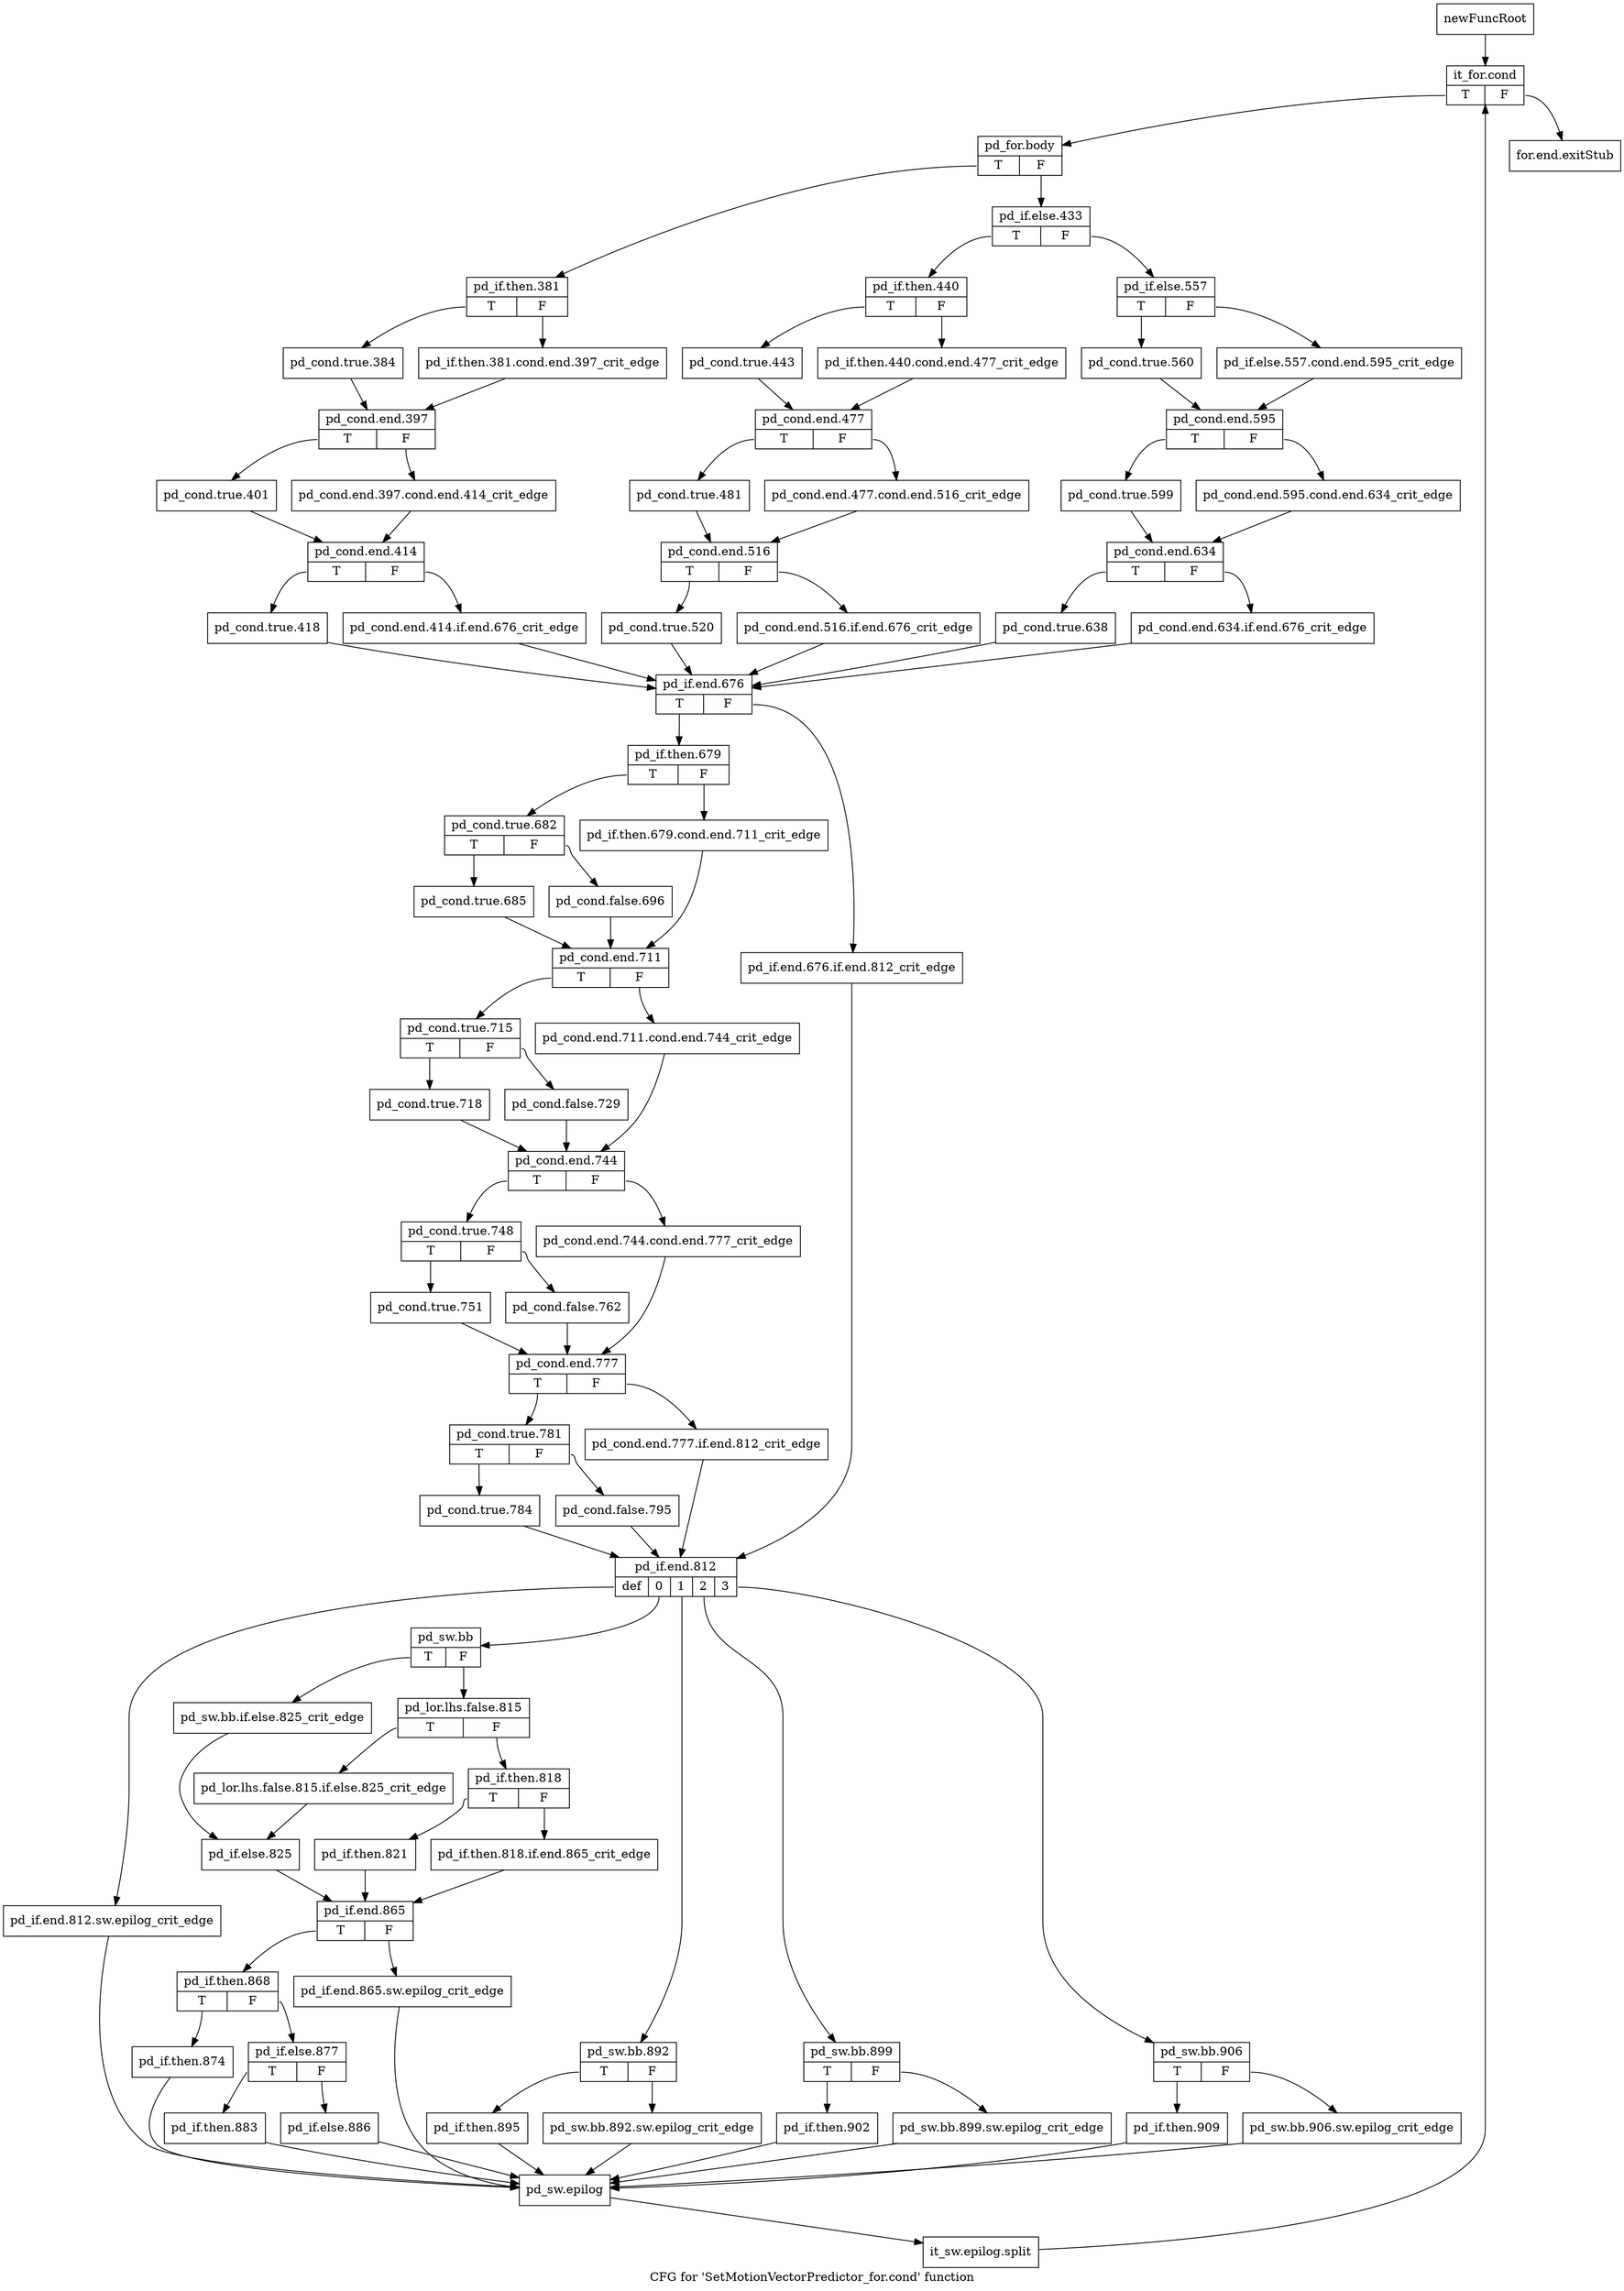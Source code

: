 digraph "CFG for 'SetMotionVectorPredictor_for.cond' function" {
	label="CFG for 'SetMotionVectorPredictor_for.cond' function";

	Node0x2889ea0 [shape=record,label="{newFuncRoot}"];
	Node0x2889ea0 -> Node0x2889f40;
	Node0x2889ef0 [shape=record,label="{for.end.exitStub}"];
	Node0x2889f40 [shape=record,label="{it_for.cond|{<s0>T|<s1>F}}"];
	Node0x2889f40:s0 -> Node0x2889f90;
	Node0x2889f40:s1 -> Node0x2889ef0;
	Node0x2889f90 [shape=record,label="{pd_for.body|{<s0>T|<s1>F}}"];
	Node0x2889f90:s0 -> Node0x288a5d0;
	Node0x2889f90:s1 -> Node0x2889fe0;
	Node0x2889fe0 [shape=record,label="{pd_if.else.433|{<s0>T|<s1>F}}"];
	Node0x2889fe0:s0 -> Node0x288a300;
	Node0x2889fe0:s1 -> Node0x288a030;
	Node0x288a030 [shape=record,label="{pd_if.else.557|{<s0>T|<s1>F}}"];
	Node0x288a030:s0 -> Node0x288a0d0;
	Node0x288a030:s1 -> Node0x288a080;
	Node0x288a080 [shape=record,label="{pd_if.else.557.cond.end.595_crit_edge}"];
	Node0x288a080 -> Node0x288a120;
	Node0x288a0d0 [shape=record,label="{pd_cond.true.560}"];
	Node0x288a0d0 -> Node0x288a120;
	Node0x288a120 [shape=record,label="{pd_cond.end.595|{<s0>T|<s1>F}}"];
	Node0x288a120:s0 -> Node0x288a1c0;
	Node0x288a120:s1 -> Node0x288a170;
	Node0x288a170 [shape=record,label="{pd_cond.end.595.cond.end.634_crit_edge}"];
	Node0x288a170 -> Node0x288a210;
	Node0x288a1c0 [shape=record,label="{pd_cond.true.599}"];
	Node0x288a1c0 -> Node0x288a210;
	Node0x288a210 [shape=record,label="{pd_cond.end.634|{<s0>T|<s1>F}}"];
	Node0x288a210:s0 -> Node0x288a2b0;
	Node0x288a210:s1 -> Node0x288a260;
	Node0x288a260 [shape=record,label="{pd_cond.end.634.if.end.676_crit_edge}"];
	Node0x288a260 -> Node0x288a8a0;
	Node0x288a2b0 [shape=record,label="{pd_cond.true.638}"];
	Node0x288a2b0 -> Node0x288a8a0;
	Node0x288a300 [shape=record,label="{pd_if.then.440|{<s0>T|<s1>F}}"];
	Node0x288a300:s0 -> Node0x288a3a0;
	Node0x288a300:s1 -> Node0x288a350;
	Node0x288a350 [shape=record,label="{pd_if.then.440.cond.end.477_crit_edge}"];
	Node0x288a350 -> Node0x288a3f0;
	Node0x288a3a0 [shape=record,label="{pd_cond.true.443}"];
	Node0x288a3a0 -> Node0x288a3f0;
	Node0x288a3f0 [shape=record,label="{pd_cond.end.477|{<s0>T|<s1>F}}"];
	Node0x288a3f0:s0 -> Node0x288a490;
	Node0x288a3f0:s1 -> Node0x288a440;
	Node0x288a440 [shape=record,label="{pd_cond.end.477.cond.end.516_crit_edge}"];
	Node0x288a440 -> Node0x288a4e0;
	Node0x288a490 [shape=record,label="{pd_cond.true.481}"];
	Node0x288a490 -> Node0x288a4e0;
	Node0x288a4e0 [shape=record,label="{pd_cond.end.516|{<s0>T|<s1>F}}"];
	Node0x288a4e0:s0 -> Node0x288a580;
	Node0x288a4e0:s1 -> Node0x288a530;
	Node0x288a530 [shape=record,label="{pd_cond.end.516.if.end.676_crit_edge}"];
	Node0x288a530 -> Node0x288a8a0;
	Node0x288a580 [shape=record,label="{pd_cond.true.520}"];
	Node0x288a580 -> Node0x288a8a0;
	Node0x288a5d0 [shape=record,label="{pd_if.then.381|{<s0>T|<s1>F}}"];
	Node0x288a5d0:s0 -> Node0x288a670;
	Node0x288a5d0:s1 -> Node0x288a620;
	Node0x288a620 [shape=record,label="{pd_if.then.381.cond.end.397_crit_edge}"];
	Node0x288a620 -> Node0x288a6c0;
	Node0x288a670 [shape=record,label="{pd_cond.true.384}"];
	Node0x288a670 -> Node0x288a6c0;
	Node0x288a6c0 [shape=record,label="{pd_cond.end.397|{<s0>T|<s1>F}}"];
	Node0x288a6c0:s0 -> Node0x288a760;
	Node0x288a6c0:s1 -> Node0x288a710;
	Node0x288a710 [shape=record,label="{pd_cond.end.397.cond.end.414_crit_edge}"];
	Node0x288a710 -> Node0x288a7b0;
	Node0x288a760 [shape=record,label="{pd_cond.true.401}"];
	Node0x288a760 -> Node0x288a7b0;
	Node0x288a7b0 [shape=record,label="{pd_cond.end.414|{<s0>T|<s1>F}}"];
	Node0x288a7b0:s0 -> Node0x288a850;
	Node0x288a7b0:s1 -> Node0x288a800;
	Node0x288a800 [shape=record,label="{pd_cond.end.414.if.end.676_crit_edge}"];
	Node0x288a800 -> Node0x288a8a0;
	Node0x288a850 [shape=record,label="{pd_cond.true.418}"];
	Node0x288a850 -> Node0x288a8a0;
	Node0x288a8a0 [shape=record,label="{pd_if.end.676|{<s0>T|<s1>F}}"];
	Node0x288a8a0:s0 -> Node0x288a940;
	Node0x288a8a0:s1 -> Node0x288a8f0;
	Node0x288a8f0 [shape=record,label="{pd_if.end.676.if.end.812_crit_edge}"];
	Node0x288a8f0 -> Node0x288af80;
	Node0x288a940 [shape=record,label="{pd_if.then.679|{<s0>T|<s1>F}}"];
	Node0x288a940:s0 -> Node0x288a9e0;
	Node0x288a940:s1 -> Node0x288a990;
	Node0x288a990 [shape=record,label="{pd_if.then.679.cond.end.711_crit_edge}"];
	Node0x288a990 -> Node0x288aad0;
	Node0x288a9e0 [shape=record,label="{pd_cond.true.682|{<s0>T|<s1>F}}"];
	Node0x288a9e0:s0 -> Node0x288aa80;
	Node0x288a9e0:s1 -> Node0x288aa30;
	Node0x288aa30 [shape=record,label="{pd_cond.false.696}"];
	Node0x288aa30 -> Node0x288aad0;
	Node0x288aa80 [shape=record,label="{pd_cond.true.685}"];
	Node0x288aa80 -> Node0x288aad0;
	Node0x288aad0 [shape=record,label="{pd_cond.end.711|{<s0>T|<s1>F}}"];
	Node0x288aad0:s0 -> Node0x288ab70;
	Node0x288aad0:s1 -> Node0x288ab20;
	Node0x288ab20 [shape=record,label="{pd_cond.end.711.cond.end.744_crit_edge}"];
	Node0x288ab20 -> Node0x288ac60;
	Node0x288ab70 [shape=record,label="{pd_cond.true.715|{<s0>T|<s1>F}}"];
	Node0x288ab70:s0 -> Node0x288ac10;
	Node0x288ab70:s1 -> Node0x288abc0;
	Node0x288abc0 [shape=record,label="{pd_cond.false.729}"];
	Node0x288abc0 -> Node0x288ac60;
	Node0x288ac10 [shape=record,label="{pd_cond.true.718}"];
	Node0x288ac10 -> Node0x288ac60;
	Node0x288ac60 [shape=record,label="{pd_cond.end.744|{<s0>T|<s1>F}}"];
	Node0x288ac60:s0 -> Node0x288ad00;
	Node0x288ac60:s1 -> Node0x288acb0;
	Node0x288acb0 [shape=record,label="{pd_cond.end.744.cond.end.777_crit_edge}"];
	Node0x288acb0 -> Node0x288adf0;
	Node0x288ad00 [shape=record,label="{pd_cond.true.748|{<s0>T|<s1>F}}"];
	Node0x288ad00:s0 -> Node0x288ada0;
	Node0x288ad00:s1 -> Node0x288ad50;
	Node0x288ad50 [shape=record,label="{pd_cond.false.762}"];
	Node0x288ad50 -> Node0x288adf0;
	Node0x288ada0 [shape=record,label="{pd_cond.true.751}"];
	Node0x288ada0 -> Node0x288adf0;
	Node0x288adf0 [shape=record,label="{pd_cond.end.777|{<s0>T|<s1>F}}"];
	Node0x288adf0:s0 -> Node0x288ae90;
	Node0x288adf0:s1 -> Node0x288ae40;
	Node0x288ae40 [shape=record,label="{pd_cond.end.777.if.end.812_crit_edge}"];
	Node0x288ae40 -> Node0x288af80;
	Node0x288ae90 [shape=record,label="{pd_cond.true.781|{<s0>T|<s1>F}}"];
	Node0x288ae90:s0 -> Node0x288af30;
	Node0x288ae90:s1 -> Node0x288aee0;
	Node0x288aee0 [shape=record,label="{pd_cond.false.795}"];
	Node0x288aee0 -> Node0x288af80;
	Node0x288af30 [shape=record,label="{pd_cond.true.784}"];
	Node0x288af30 -> Node0x288af80;
	Node0x288af80 [shape=record,label="{pd_if.end.812|{<s0>def|<s1>0|<s2>1|<s3>2|<s4>3}}"];
	Node0x288af80:s0 -> Node0x288b750;
	Node0x288af80:s1 -> Node0x288b2a0;
	Node0x288af80:s2 -> Node0x288b1b0;
	Node0x288af80:s3 -> Node0x288b0c0;
	Node0x288af80:s4 -> Node0x288afd0;
	Node0x288afd0 [shape=record,label="{pd_sw.bb.906|{<s0>T|<s1>F}}"];
	Node0x288afd0:s0 -> Node0x288b070;
	Node0x288afd0:s1 -> Node0x288b020;
	Node0x288b020 [shape=record,label="{pd_sw.bb.906.sw.epilog_crit_edge}"];
	Node0x288b020 -> Node0x288b7a0;
	Node0x288b070 [shape=record,label="{pd_if.then.909}"];
	Node0x288b070 -> Node0x288b7a0;
	Node0x288b0c0 [shape=record,label="{pd_sw.bb.899|{<s0>T|<s1>F}}"];
	Node0x288b0c0:s0 -> Node0x288b160;
	Node0x288b0c0:s1 -> Node0x288b110;
	Node0x288b110 [shape=record,label="{pd_sw.bb.899.sw.epilog_crit_edge}"];
	Node0x288b110 -> Node0x288b7a0;
	Node0x288b160 [shape=record,label="{pd_if.then.902}"];
	Node0x288b160 -> Node0x288b7a0;
	Node0x288b1b0 [shape=record,label="{pd_sw.bb.892|{<s0>T|<s1>F}}"];
	Node0x288b1b0:s0 -> Node0x288b250;
	Node0x288b1b0:s1 -> Node0x288b200;
	Node0x288b200 [shape=record,label="{pd_sw.bb.892.sw.epilog_crit_edge}"];
	Node0x288b200 -> Node0x288b7a0;
	Node0x288b250 [shape=record,label="{pd_if.then.895}"];
	Node0x288b250 -> Node0x288b7a0;
	Node0x288b2a0 [shape=record,label="{pd_sw.bb|{<s0>T|<s1>F}}"];
	Node0x288b2a0:s0 -> Node0x288b480;
	Node0x288b2a0:s1 -> Node0x288b2f0;
	Node0x288b2f0 [shape=record,label="{pd_lor.lhs.false.815|{<s0>T|<s1>F}}"];
	Node0x288b2f0:s0 -> Node0x288b430;
	Node0x288b2f0:s1 -> Node0x288b340;
	Node0x288b340 [shape=record,label="{pd_if.then.818|{<s0>T|<s1>F}}"];
	Node0x288b340:s0 -> Node0x288b3e0;
	Node0x288b340:s1 -> Node0x288b390;
	Node0x288b390 [shape=record,label="{pd_if.then.818.if.end.865_crit_edge}"];
	Node0x288b390 -> Node0x288b520;
	Node0x288b3e0 [shape=record,label="{pd_if.then.821}"];
	Node0x288b3e0 -> Node0x288b520;
	Node0x288b430 [shape=record,label="{pd_lor.lhs.false.815.if.else.825_crit_edge}"];
	Node0x288b430 -> Node0x288b4d0;
	Node0x288b480 [shape=record,label="{pd_sw.bb.if.else.825_crit_edge}"];
	Node0x288b480 -> Node0x288b4d0;
	Node0x288b4d0 [shape=record,label="{pd_if.else.825}"];
	Node0x288b4d0 -> Node0x288b520;
	Node0x288b520 [shape=record,label="{pd_if.end.865|{<s0>T|<s1>F}}"];
	Node0x288b520:s0 -> Node0x288b5c0;
	Node0x288b520:s1 -> Node0x288b570;
	Node0x288b570 [shape=record,label="{pd_if.end.865.sw.epilog_crit_edge}"];
	Node0x288b570 -> Node0x288b7a0;
	Node0x288b5c0 [shape=record,label="{pd_if.then.868|{<s0>T|<s1>F}}"];
	Node0x288b5c0:s0 -> Node0x288b700;
	Node0x288b5c0:s1 -> Node0x288b610;
	Node0x288b610 [shape=record,label="{pd_if.else.877|{<s0>T|<s1>F}}"];
	Node0x288b610:s0 -> Node0x288b6b0;
	Node0x288b610:s1 -> Node0x288b660;
	Node0x288b660 [shape=record,label="{pd_if.else.886}"];
	Node0x288b660 -> Node0x288b7a0;
	Node0x288b6b0 [shape=record,label="{pd_if.then.883}"];
	Node0x288b6b0 -> Node0x288b7a0;
	Node0x288b700 [shape=record,label="{pd_if.then.874}"];
	Node0x288b700 -> Node0x288b7a0;
	Node0x288b750 [shape=record,label="{pd_if.end.812.sw.epilog_crit_edge}"];
	Node0x288b750 -> Node0x288b7a0;
	Node0x288b7a0 [shape=record,label="{pd_sw.epilog}"];
	Node0x288b7a0 -> Node0x37e7130;
	Node0x37e7130 [shape=record,label="{it_sw.epilog.split}"];
	Node0x37e7130 -> Node0x2889f40;
}
